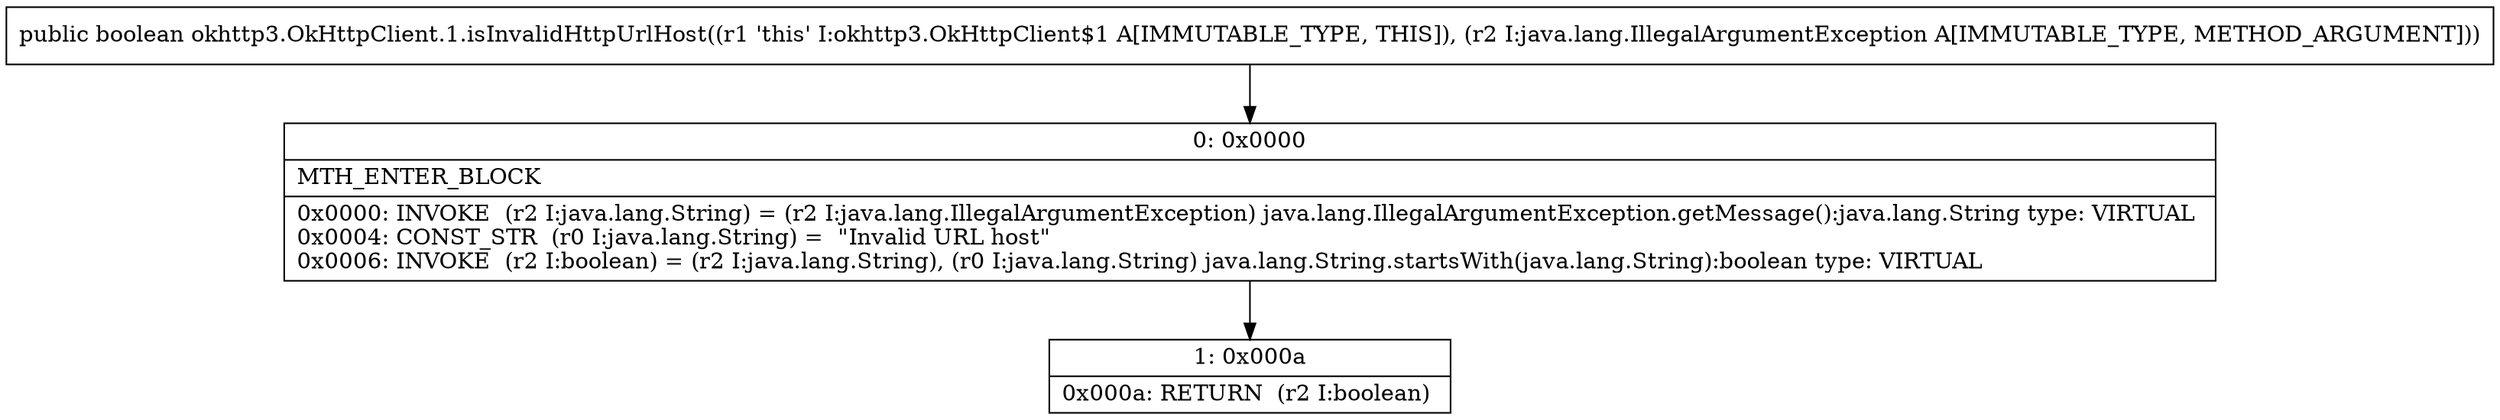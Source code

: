 digraph "CFG forokhttp3.OkHttpClient.1.isInvalidHttpUrlHost(Ljava\/lang\/IllegalArgumentException;)Z" {
Node_0 [shape=record,label="{0\:\ 0x0000|MTH_ENTER_BLOCK\l|0x0000: INVOKE  (r2 I:java.lang.String) = (r2 I:java.lang.IllegalArgumentException) java.lang.IllegalArgumentException.getMessage():java.lang.String type: VIRTUAL \l0x0004: CONST_STR  (r0 I:java.lang.String) =  \"Invalid URL host\" \l0x0006: INVOKE  (r2 I:boolean) = (r2 I:java.lang.String), (r0 I:java.lang.String) java.lang.String.startsWith(java.lang.String):boolean type: VIRTUAL \l}"];
Node_1 [shape=record,label="{1\:\ 0x000a|0x000a: RETURN  (r2 I:boolean) \l}"];
MethodNode[shape=record,label="{public boolean okhttp3.OkHttpClient.1.isInvalidHttpUrlHost((r1 'this' I:okhttp3.OkHttpClient$1 A[IMMUTABLE_TYPE, THIS]), (r2 I:java.lang.IllegalArgumentException A[IMMUTABLE_TYPE, METHOD_ARGUMENT])) }"];
MethodNode -> Node_0;
Node_0 -> Node_1;
}

